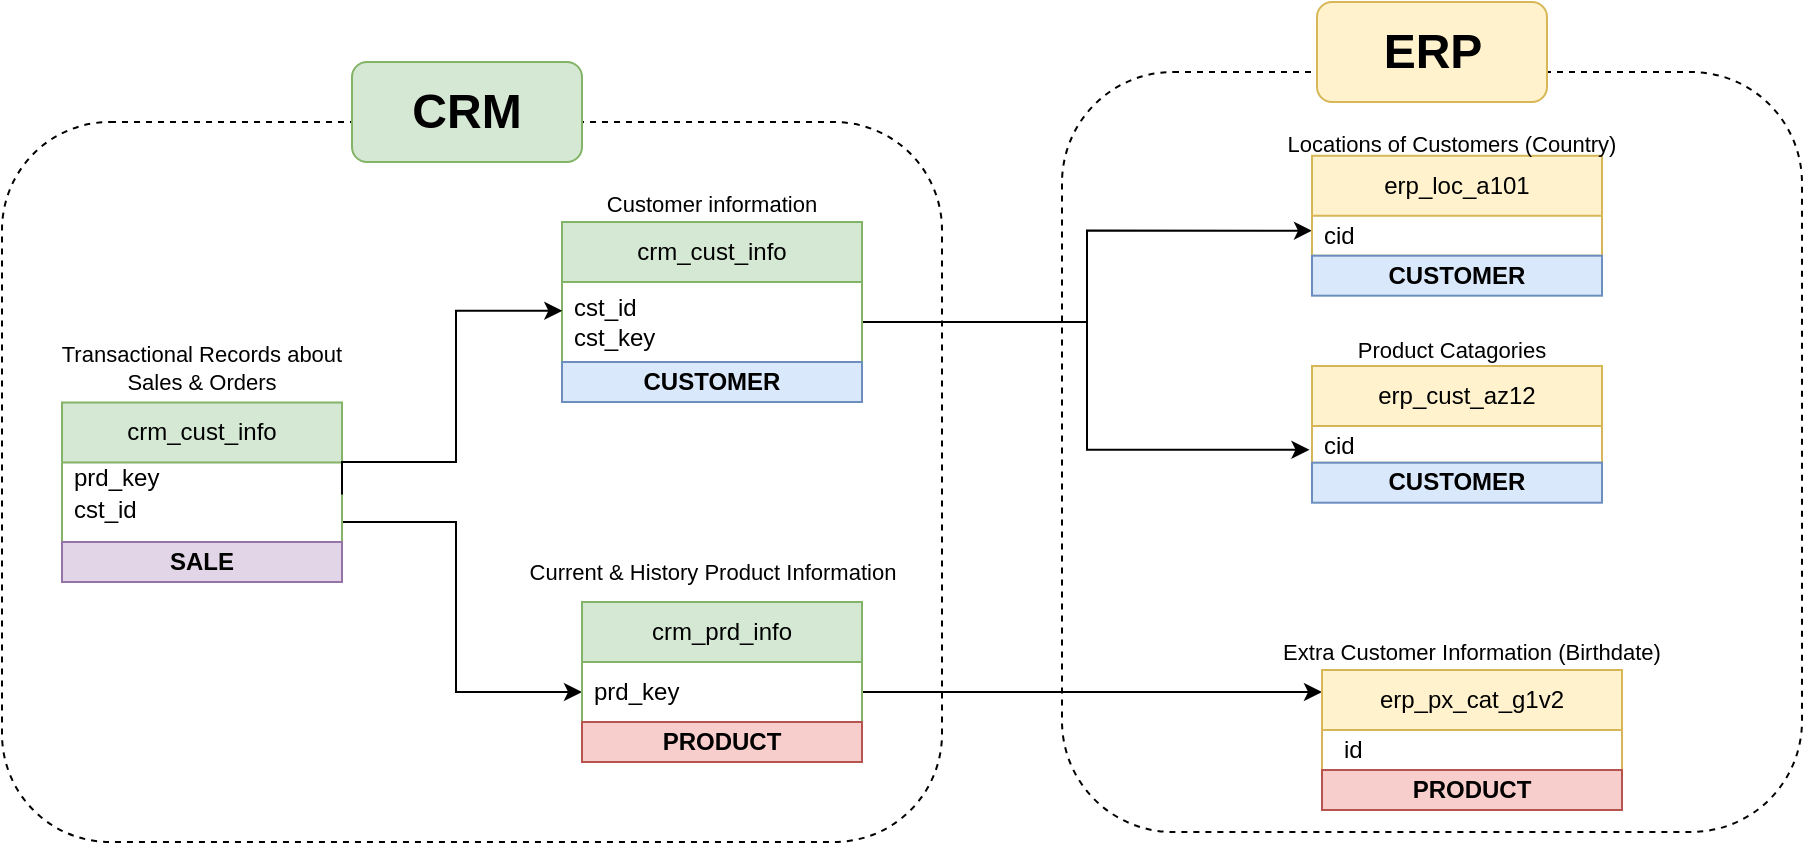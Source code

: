<mxfile version="27.1.1">
  <diagram name="Trang-1" id="63mx5W4l-UKpmu3PDCAu">
    <mxGraphModel dx="791" dy="1237" grid="1" gridSize="10" guides="1" tooltips="1" connect="1" arrows="1" fold="1" page="0" pageScale="1" pageWidth="827" pageHeight="1169" math="0" shadow="0">
      <root>
        <mxCell id="0" />
        <mxCell id="1" parent="0" />
        <mxCell id="JvksxqMe7l_VGRc2pajA-40" value="" style="rounded=1;whiteSpace=wrap;html=1;fillColor=none;dashed=1;container=0;movable=1;resizable=1;rotatable=1;deletable=1;editable=1;locked=0;connectable=1;" parent="1" vertex="1">
          <mxGeometry x="360" y="-5" width="370" height="380" as="geometry" />
        </mxCell>
        <mxCell id="JvksxqMe7l_VGRc2pajA-37" value="" style="rounded=1;whiteSpace=wrap;html=1;fillColor=none;dashed=1;movable=1;resizable=1;rotatable=1;deletable=1;editable=1;locked=0;connectable=1;" parent="1" vertex="1">
          <mxGeometry x="-170" y="20" width="470" height="360" as="geometry" />
        </mxCell>
        <mxCell id="JvksxqMe7l_VGRc2pajA-34" style="edgeStyle=orthogonalEdgeStyle;rounded=0;orthogonalLoop=1;jettySize=auto;html=1;entryX=0;entryY=0.75;entryDx=0;entryDy=0;" parent="1" source="JvksxqMe7l_VGRc2pajA-3" target="JvksxqMe7l_VGRc2pajA-23" edge="1">
          <mxGeometry relative="1" as="geometry" />
        </mxCell>
        <mxCell id="JvksxqMe7l_VGRc2pajA-35" style="edgeStyle=orthogonalEdgeStyle;rounded=0;orthogonalLoop=1;jettySize=auto;html=1;entryX=-0.009;entryY=0.647;entryDx=0;entryDy=0;entryPerimeter=0;" parent="1" source="JvksxqMe7l_VGRc2pajA-3" target="JvksxqMe7l_VGRc2pajA-32" edge="1">
          <mxGeometry relative="1" as="geometry" />
        </mxCell>
        <mxCell id="JvksxqMe7l_VGRc2pajA-36" style="edgeStyle=orthogonalEdgeStyle;rounded=0;orthogonalLoop=1;jettySize=auto;html=1;" parent="1" source="JvksxqMe7l_VGRc2pajA-7" target="JvksxqMe7l_VGRc2pajA-27" edge="1">
          <mxGeometry relative="1" as="geometry">
            <mxPoint x="480" y="305" as="targetPoint" />
            <Array as="points">
              <mxPoint x="430" y="305" />
              <mxPoint x="430" y="305" />
            </Array>
          </mxGeometry>
        </mxCell>
        <mxCell id="JvksxqMe7l_VGRc2pajA-23" value="erp_loc_a101" style="swimlane;fontStyle=0;childLayout=stackLayout;horizontal=1;startSize=30;horizontalStack=0;resizeParent=1;resizeParentMax=0;resizeLast=0;collapsible=1;marginBottom=0;whiteSpace=wrap;html=1;rounded=0;fillColor=#fff2cc;strokeColor=#d6b656;container=0;" parent="1" vertex="1">
          <mxGeometry x="485" y="36.84" width="145" height="50" as="geometry" />
        </mxCell>
        <mxCell id="JvksxqMe7l_VGRc2pajA-25" value="Locations of Customers (Country)" style="text;html=1;align=center;verticalAlign=middle;whiteSpace=wrap;rounded=0;fontSize=11;container=0;" parent="1" vertex="1">
          <mxGeometry x="470" y="20.0" width="170" height="21.05" as="geometry" />
        </mxCell>
        <mxCell id="JvksxqMe7l_VGRc2pajA-24" value="cid" style="text;align=left;verticalAlign=middle;spacingLeft=4;spacingRight=4;overflow=hidden;points=[[0,0.5],[1,0.5]];portConstraint=eastwest;rotatable=0;html=1;spacingTop=0;spacing=2;spacingBottom=0;whiteSpace=wrap;container=0;" parent="1" vertex="1">
          <mxGeometry x="485" y="66.84" width="145" height="20" as="geometry" />
        </mxCell>
        <mxCell id="JvksxqMe7l_VGRc2pajA-27" value="erp_px_cat_g1v2" style="swimlane;fontStyle=0;childLayout=stackLayout;horizontal=1;startSize=30;horizontalStack=0;resizeParent=1;resizeParentMax=0;resizeLast=0;collapsible=1;marginBottom=0;whiteSpace=wrap;html=1;rounded=0;fillColor=#fff2cc;strokeColor=#d6b656;container=0;" parent="1" vertex="1">
          <mxGeometry x="490" y="294" width="150" height="50" as="geometry" />
        </mxCell>
        <mxCell id="JvksxqMe7l_VGRc2pajA-29" value="Extra Customer Information (Birthdate)" style="text;html=1;align=center;verticalAlign=middle;whiteSpace=wrap;rounded=0;fontSize=11;container=0;" parent="1" vertex="1">
          <mxGeometry x="460" y="270" width="210" height="30" as="geometry" />
        </mxCell>
        <mxCell id="JvksxqMe7l_VGRc2pajA-28" value="id&lt;div&gt;&lt;br/&gt;&lt;/div&gt;" style="text;align=left;verticalAlign=middle;spacingLeft=4;spacingRight=4;overflow=hidden;points=[[0,0.5],[1,0.5]];portConstraint=eastwest;rotatable=0;html=1;spacingTop=0;spacing=2;spacingBottom=0;whiteSpace=wrap;container=0;" parent="1" vertex="1">
          <mxGeometry x="495" y="324" width="140" height="20" as="geometry" />
        </mxCell>
        <mxCell id="JvksxqMe7l_VGRc2pajA-31" value="erp_cust_az12" style="swimlane;fontStyle=0;childLayout=stackLayout;horizontal=1;startSize=30;horizontalStack=0;resizeParent=1;resizeParentMax=0;resizeLast=0;collapsible=1;marginBottom=0;whiteSpace=wrap;html=1;rounded=0;fillColor=#fff2cc;strokeColor=#d6b656;container=0;" parent="1" vertex="1">
          <mxGeometry x="485" y="142.01" width="145" height="48.34" as="geometry" />
        </mxCell>
        <mxCell id="JvksxqMe7l_VGRc2pajA-33" value="Product Catagories" style="text;html=1;align=center;verticalAlign=middle;whiteSpace=wrap;rounded=0;fontSize=11;container=0;" parent="1" vertex="1">
          <mxGeometry x="450" y="120" width="210" height="27.51" as="geometry" />
        </mxCell>
        <mxCell id="JvksxqMe7l_VGRc2pajA-42" value="&lt;b&gt;&lt;font style=&quot;font-size: 24px;&quot;&gt;ERP&lt;/font&gt;&lt;/b&gt;" style="text;html=1;align=center;verticalAlign=middle;whiteSpace=wrap;rounded=1;fillColor=#fff2cc;strokeColor=#d6b656;container=0;" parent="1" vertex="1">
          <mxGeometry x="487.5" y="-40" width="115" height="50" as="geometry" />
        </mxCell>
        <mxCell id="JvksxqMe7l_VGRc2pajA-32" value="cid" style="text;align=left;verticalAlign=middle;spacingLeft=4;spacingRight=4;overflow=hidden;points=[[0,0.5],[1,0.5]];portConstraint=eastwest;rotatable=0;html=1;spacingTop=0;spacing=2;spacingBottom=0;whiteSpace=wrap;container=0;" parent="1" vertex="1">
          <mxGeometry x="485" y="172.011" width="140" height="18.342" as="geometry" />
        </mxCell>
        <mxCell id="u_Sg_WFGpddc6cjGTR1E-2" value="PRODUCT" style="text;html=1;strokeColor=#b85450;fillColor=#f8cecc;align=center;verticalAlign=middle;whiteSpace=wrap;overflow=hidden;fontStyle=1" vertex="1" parent="1">
          <mxGeometry x="490" y="344" width="150" height="20" as="geometry" />
        </mxCell>
        <mxCell id="JvksxqMe7l_VGRc2pajA-16" style="edgeStyle=orthogonalEdgeStyle;rounded=0;orthogonalLoop=1;jettySize=auto;html=1;exitX=1;exitY=0.5;exitDx=0;exitDy=0;entryX=0;entryY=0.5;entryDx=0;entryDy=0;" parent="1" source="JvksxqMe7l_VGRc2pajA-12" target="JvksxqMe7l_VGRc2pajA-7" edge="1">
          <mxGeometry relative="1" as="geometry">
            <Array as="points">
              <mxPoint y="220" />
              <mxPoint x="57" y="220" />
              <mxPoint x="57" y="305" />
            </Array>
          </mxGeometry>
        </mxCell>
        <mxCell id="JvksxqMe7l_VGRc2pajA-17" value="" style="group" parent="1" vertex="1" connectable="0">
          <mxGeometry x="72.5" y="230" width="225" height="90" as="geometry" />
        </mxCell>
        <mxCell id="JvksxqMe7l_VGRc2pajA-6" value="crm_prd_info" style="swimlane;fontStyle=0;childLayout=stackLayout;horizontal=1;startSize=30;horizontalStack=0;resizeParent=1;resizeParentMax=0;resizeLast=0;collapsible=1;marginBottom=0;whiteSpace=wrap;html=1;rounded=0;fillColor=#d5e8d4;strokeColor=#82b366;" parent="JvksxqMe7l_VGRc2pajA-17" vertex="1">
          <mxGeometry x="47.5" y="30" width="140" height="60" as="geometry" />
        </mxCell>
        <mxCell id="JvksxqMe7l_VGRc2pajA-7" value="prd_key" style="text;align=left;verticalAlign=middle;spacingLeft=4;spacingRight=4;overflow=hidden;points=[[0,0.5],[1,0.5]];portConstraint=eastwest;rotatable=0;whiteSpace=wrap;html=1;" parent="JvksxqMe7l_VGRc2pajA-6" vertex="1">
          <mxGeometry y="30" width="140" height="30" as="geometry" />
        </mxCell>
        <mxCell id="JvksxqMe7l_VGRc2pajA-10" value="Current &amp;amp; History Product Information" style="text;html=1;align=center;verticalAlign=middle;whiteSpace=wrap;rounded=0;fontSize=11;" parent="JvksxqMe7l_VGRc2pajA-17" vertex="1">
          <mxGeometry width="225" height="30" as="geometry" />
        </mxCell>
        <mxCell id="JvksxqMe7l_VGRc2pajA-19" value="" style="group" parent="1" vertex="1" connectable="0">
          <mxGeometry x="110" y="46" width="150" height="114" as="geometry" />
        </mxCell>
        <mxCell id="JvksxqMe7l_VGRc2pajA-2" value="crm_cust_info" style="swimlane;fontStyle=0;childLayout=stackLayout;horizontal=1;startSize=30;horizontalStack=0;resizeParent=1;resizeParentMax=0;resizeLast=0;collapsible=1;marginBottom=0;whiteSpace=wrap;html=1;rounded=0;fillColor=#d5e8d4;strokeColor=#82b366;" parent="JvksxqMe7l_VGRc2pajA-19" vertex="1">
          <mxGeometry y="24" width="150" height="70" as="geometry" />
        </mxCell>
        <mxCell id="JvksxqMe7l_VGRc2pajA-3" value="cst_id&#xa;cst_key" style="text;align=left;verticalAlign=middle;spacingLeft=4;spacingRight=4;overflow=hidden;points=[[0,0.5],[1,0.5]];portConstraint=eastwest;rotatable=0;html=1;spacingTop=0;spacing=2;spacingBottom=0;whiteSpace=wrap;" parent="JvksxqMe7l_VGRc2pajA-2" vertex="1">
          <mxGeometry y="30" width="150" height="40" as="geometry" />
        </mxCell>
        <mxCell id="JvksxqMe7l_VGRc2pajA-9" value="Customer information" style="text;html=1;align=center;verticalAlign=middle;whiteSpace=wrap;rounded=0;fontSize=11;" parent="JvksxqMe7l_VGRc2pajA-19" vertex="1">
          <mxGeometry width="150" height="30" as="geometry" />
        </mxCell>
        <mxCell id="JvksxqMe7l_VGRc2pajA-20" value="" style="group" parent="1" vertex="1" connectable="0">
          <mxGeometry x="-145" y="125.45" width="150" height="104.55" as="geometry" />
        </mxCell>
        <mxCell id="JvksxqMe7l_VGRc2pajA-13" value="Transactional Records about Sales &amp;amp; Orders" style="text;html=1;align=center;verticalAlign=middle;whiteSpace=wrap;rounded=0;fontSize=11;container=0;" parent="JvksxqMe7l_VGRc2pajA-20" vertex="1">
          <mxGeometry width="150" height="34.849" as="geometry" />
        </mxCell>
        <mxCell id="JvksxqMe7l_VGRc2pajA-15" value="" style="group" parent="JvksxqMe7l_VGRc2pajA-20" vertex="1" connectable="0">
          <mxGeometry x="5" y="34.853" width="140" height="69.697" as="geometry" />
        </mxCell>
        <mxCell id="JvksxqMe7l_VGRc2pajA-11" value="crm_cust_info" style="swimlane;fontStyle=0;childLayout=stackLayout;horizontal=1;startSize=30;horizontalStack=0;resizeParent=1;resizeParentMax=0;resizeLast=0;collapsible=1;marginBottom=0;whiteSpace=wrap;html=1;rounded=0;fillColor=#d5e8d4;strokeColor=#82b366;container=0;" parent="JvksxqMe7l_VGRc2pajA-15" vertex="1">
          <mxGeometry width="140" height="69.697" as="geometry" />
        </mxCell>
        <mxCell id="JvksxqMe7l_VGRc2pajA-12" value="&lt;div style=&quot;line-height: 130%;&quot;&gt;prd_key&lt;div&gt;cst_id&lt;/div&gt;&lt;/div&gt;" style="text;align=left;verticalAlign=middle;spacingLeft=4;spacingRight=4;overflow=hidden;points=[[0,0.5],[1,0.5]];portConstraint=eastwest;rotatable=0;whiteSpace=wrap;html=1;container=0;" parent="JvksxqMe7l_VGRc2pajA-15" vertex="1">
          <mxGeometry y="22.237" width="140" height="47.46" as="geometry" />
        </mxCell>
        <mxCell id="JvksxqMe7l_VGRc2pajA-21" style="edgeStyle=orthogonalEdgeStyle;rounded=0;orthogonalLoop=1;jettySize=auto;html=1;exitX=1;exitY=0.5;exitDx=0;exitDy=0;entryX=0.001;entryY=0.36;entryDx=0;entryDy=0;entryPerimeter=0;" parent="1" source="JvksxqMe7l_VGRc2pajA-12" target="JvksxqMe7l_VGRc2pajA-3" edge="1">
          <mxGeometry relative="1" as="geometry">
            <mxPoint x="110" y="115" as="targetPoint" />
            <Array as="points">
              <mxPoint y="190" />
              <mxPoint x="57" y="190" />
              <mxPoint x="57" y="114" />
            </Array>
          </mxGeometry>
        </mxCell>
        <mxCell id="JvksxqMe7l_VGRc2pajA-38" value="&lt;b&gt;&lt;font style=&quot;font-size: 24px;&quot;&gt;CRM&lt;/font&gt;&lt;/b&gt;" style="text;html=1;align=center;verticalAlign=middle;whiteSpace=wrap;rounded=1;fillColor=#d5e8d4;strokeColor=#82b366;" parent="1" vertex="1">
          <mxGeometry x="5" y="-10" width="115" height="50" as="geometry" />
        </mxCell>
        <mxCell id="u_Sg_WFGpddc6cjGTR1E-1" value="PRODUCT" style="text;html=1;strokeColor=#b85450;fillColor=#f8cecc;align=center;verticalAlign=middle;whiteSpace=wrap;overflow=hidden;fontStyle=1" vertex="1" parent="1">
          <mxGeometry x="120" y="320" width="140" height="20" as="geometry" />
        </mxCell>
        <mxCell id="u_Sg_WFGpddc6cjGTR1E-3" value="CUSTOMER" style="text;html=1;strokeColor=#6c8ebf;fillColor=#dae8fc;align=center;verticalAlign=middle;whiteSpace=wrap;overflow=hidden;fontStyle=1" vertex="1" parent="1">
          <mxGeometry x="110" y="140" width="150" height="20" as="geometry" />
        </mxCell>
        <mxCell id="u_Sg_WFGpddc6cjGTR1E-4" value="CUSTOMER" style="text;html=1;strokeColor=#6c8ebf;fillColor=#dae8fc;align=center;verticalAlign=middle;whiteSpace=wrap;overflow=hidden;fontStyle=1" vertex="1" parent="1">
          <mxGeometry x="485" y="190.35" width="145" height="20" as="geometry" />
        </mxCell>
        <mxCell id="u_Sg_WFGpddc6cjGTR1E-5" value="CUSTOMER" style="text;html=1;strokeColor=#6c8ebf;fillColor=#dae8fc;align=center;verticalAlign=middle;whiteSpace=wrap;overflow=hidden;fontStyle=1" vertex="1" parent="1">
          <mxGeometry x="485" y="86.84" width="145" height="20" as="geometry" />
        </mxCell>
        <mxCell id="u_Sg_WFGpddc6cjGTR1E-6" value="SALE" style="text;html=1;strokeColor=#9673a6;fillColor=#e1d5e7;align=center;verticalAlign=middle;whiteSpace=wrap;overflow=hidden;fontStyle=1" vertex="1" parent="1">
          <mxGeometry x="-140" y="230" width="140" height="20" as="geometry" />
        </mxCell>
      </root>
    </mxGraphModel>
  </diagram>
</mxfile>
